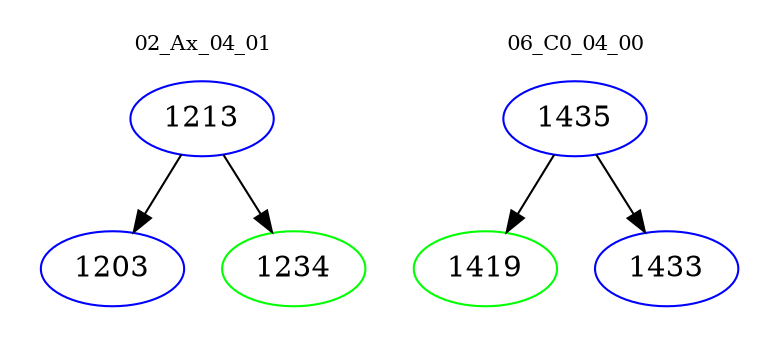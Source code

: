 digraph{
subgraph cluster_0 {
color = white
label = "02_Ax_04_01";
fontsize=10;
T0_1213 [label="1213", color="blue"]
T0_1213 -> T0_1203 [color="black"]
T0_1203 [label="1203", color="blue"]
T0_1213 -> T0_1234 [color="black"]
T0_1234 [label="1234", color="green"]
}
subgraph cluster_1 {
color = white
label = "06_C0_04_00";
fontsize=10;
T1_1435 [label="1435", color="blue"]
T1_1435 -> T1_1419 [color="black"]
T1_1419 [label="1419", color="green"]
T1_1435 -> T1_1433 [color="black"]
T1_1433 [label="1433", color="blue"]
}
}
